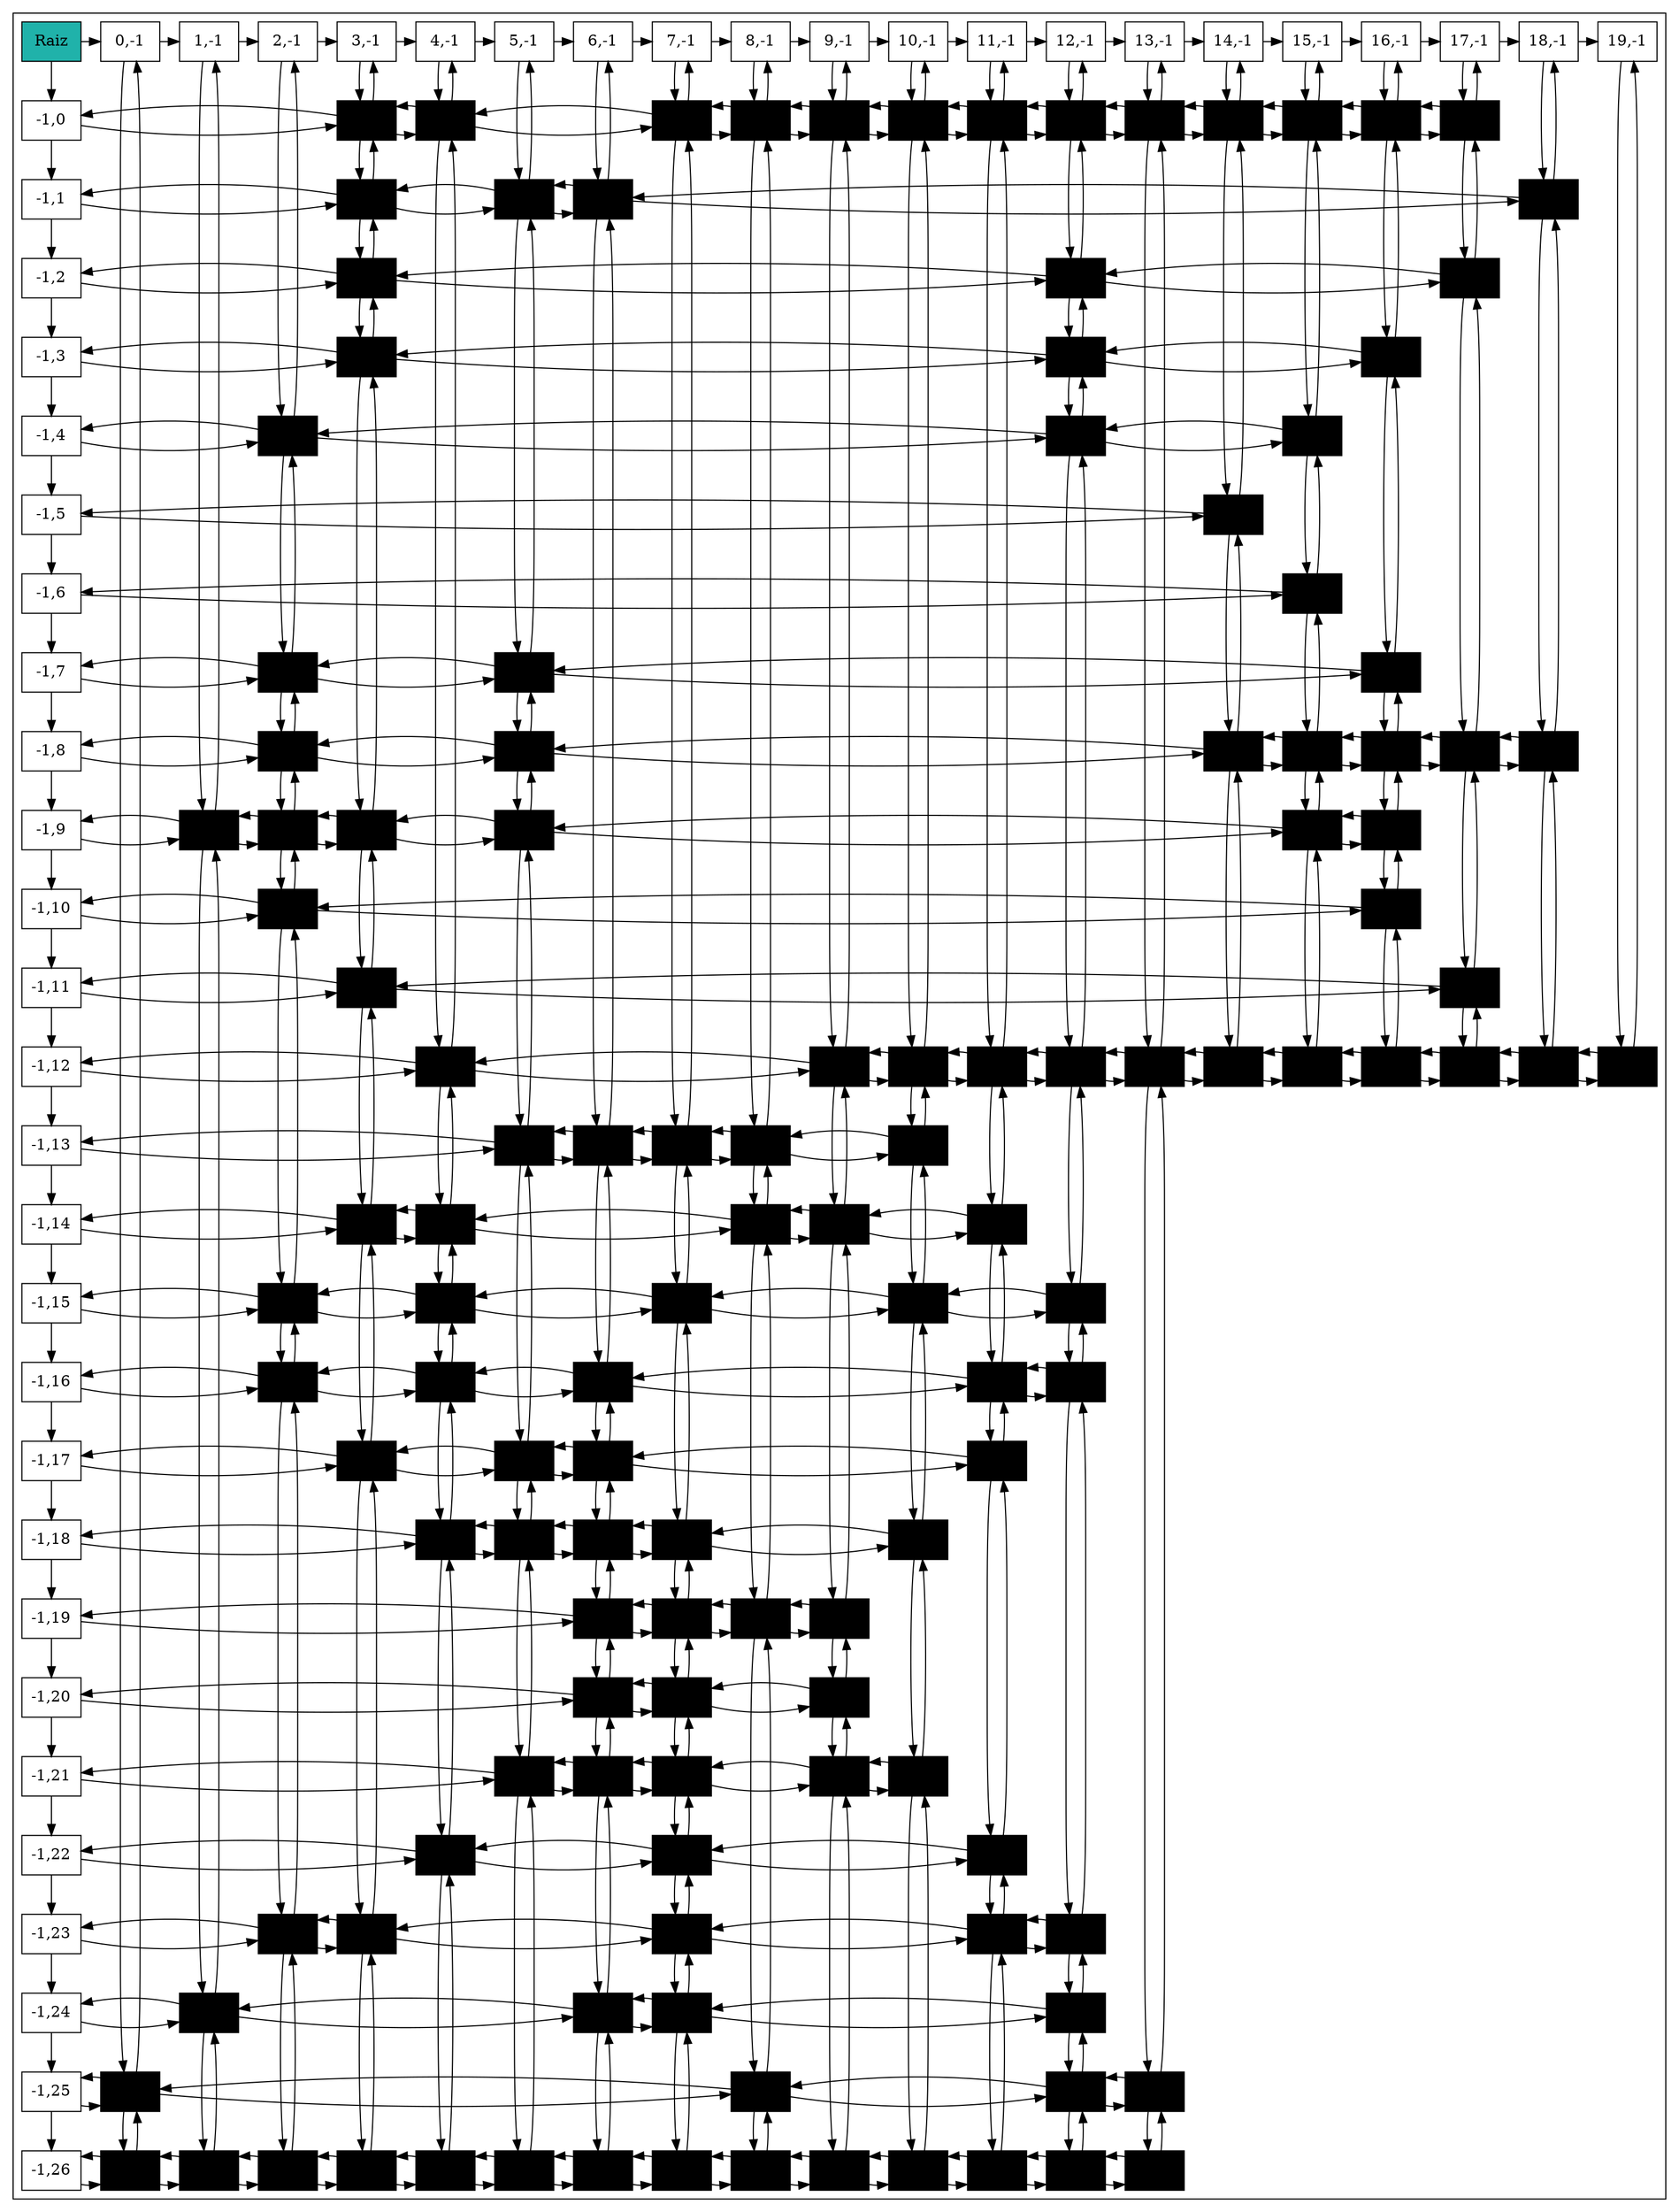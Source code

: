 digraph G {
node[shape=box style=filled];
subgraph cluster_0{
NodoRaiz[label="Raiz" fillcolor=lightseagreen]
Nodo1188957144[fillcolor=white label="-1,0" group=1];
Nodo757838328[fillcolor=white label="-1,1" group=1];
Nodo758883198[fillcolor=white label="-1,2" group=1];
Nodo699208814[fillcolor=white label="-1,3" group=1];
Nodo530274888[fillcolor=white label="-1,4" group=1];
Nodo1867488306[fillcolor=white label="-1,5" group=1];
Nodo530576118[fillcolor=white label="-1,6" group=1];
Nodo1590729487[fillcolor=white label="-1,7" group=1];
Nodo467452807[fillcolor=white label="-1,8" group=1];
Nodo148988610[fillcolor=white label="-1,9" group=1];
Nodo1745434986[fillcolor=white label="-1,10" group=1];
Nodo853270407[fillcolor=white label="-1,11" group=1];
Nodo1340535456[fillcolor=white label="-1,12" group=1];
Nodo1284669164[fillcolor=white label="-1,13" group=1];
Nodo1836174461[fillcolor=white label="-1,14" group=1];
Nodo20582835[fillcolor=white label="-1,15" group=1];
Nodo2033287366[fillcolor=white label="-1,16" group=1];
Nodo638313490[fillcolor=white label="-1,17" group=1];
Nodo1165674122[fillcolor=white label="-1,18" group=1];
Nodo345825311[fillcolor=white label="-1,19" group=1];
Nodo1641969146[fillcolor=white label="-1,20" group=1];
Nodo403453607[fillcolor=white label="-1,21" group=1];
Nodo189918650[fillcolor=white label="-1,22" group=1];
Nodo2025744599[fillcolor=white label="-1,23" group=1];
Nodo1792914335[fillcolor=white label="-1,24" group=1];
Nodo320670061[fillcolor=white label="-1,25" group=1];
Nodo396692105[fillcolor=white label="-1,26" group=1];
Nodo483799162[fillcolor=white label="0,-1" group=2];
Nodo454048052[fillcolor=white label="1,-1" group=3];
Nodo1623006554[fillcolor=white label="2,-1" group=4];
Nodo1609802374[fillcolor=white label="3,-1" group=5];
Nodo1913326818[fillcolor=white label="4,-1" group=6];
Nodo1757954574[fillcolor=white label="5,-1" group=7];
Nodo1612174720[fillcolor=white label="6,-1" group=8];
Nodo582139030[fillcolor=white label="7,-1" group=9];
Nodo150263870[fillcolor=white label="8,-1" group=10];
Nodo570827548[fillcolor=white label="9,-1" group=11];
Nodo2095274249[fillcolor=white label="10,-1" group=12];
Nodo1266818063[fillcolor=white label="11,-1" group=13];
Nodo1704532073[fillcolor=white label="12,-1" group=14];
Nodo1981077765[fillcolor=white label="13,-1" group=15];
Nodo282717663[fillcolor=white label="14,-1" group=16];
Nodo1264646575[fillcolor=white label="15,-1" group=17];
Nodo1712847610[fillcolor=white label="16,-1" group=18];
Nodo907795404[fillcolor=white label="17,-1" group=19];
Nodo1777561541[fillcolor=white label="18,-1" group=20];
Nodo621960917[fillcolor=white label="19,-1" group=21];
Nodo1188957144->Nodo757838328;
Nodo757838328->Nodo758883198;
Nodo758883198->Nodo699208814;
Nodo699208814->Nodo530274888;
Nodo530274888->Nodo1867488306;
Nodo1867488306->Nodo530576118;
Nodo530576118->Nodo1590729487;
Nodo1590729487->Nodo467452807;
Nodo467452807->Nodo148988610;
Nodo148988610->Nodo1745434986;
Nodo1745434986->Nodo853270407;
Nodo853270407->Nodo1340535456;
Nodo1340535456->Nodo1284669164;
Nodo1284669164->Nodo1836174461;
Nodo1836174461->Nodo20582835;
Nodo20582835->Nodo2033287366;
Nodo2033287366->Nodo638313490;
Nodo638313490->Nodo1165674122;
Nodo1165674122->Nodo345825311;
Nodo345825311->Nodo1641969146;
Nodo1641969146->Nodo403453607;
Nodo403453607->Nodo189918650;
Nodo189918650->Nodo2025744599;
Nodo2025744599->Nodo1792914335;
Nodo1792914335->Nodo320670061;
Nodo320670061->Nodo396692105;
Nodo483799162->Nodo454048052
Nodo454048052->Nodo1623006554
Nodo1623006554->Nodo1609802374
Nodo1609802374->Nodo1913326818
Nodo1913326818->Nodo1757954574
Nodo1757954574->Nodo1612174720
Nodo1612174720->Nodo582139030
Nodo582139030->Nodo150263870
Nodo150263870->Nodo570827548
Nodo570827548->Nodo2095274249
Nodo2095274249->Nodo1266818063
Nodo1266818063->Nodo1704532073
Nodo1704532073->Nodo1981077765
Nodo1981077765->Nodo282717663
Nodo282717663->Nodo1264646575
Nodo1264646575->Nodo1712847610
Nodo1712847610->Nodo907795404
Nodo907795404->Nodo1777561541
Nodo1777561541->Nodo621960917
NodoRaiz->Nodo1188957144;
NodoRaiz->Nodo483799162;
{rank=same;NodoRaiz;Nodo483799162;Nodo454048052;Nodo1623006554;Nodo1609802374;Nodo1913326818;Nodo1757954574;Nodo1612174720;Nodo582139030;Nodo150263870;Nodo570827548;Nodo2095274249;Nodo1266818063;Nodo1704532073;Nodo1981077765;Nodo282717663;Nodo1264646575;Nodo1712847610;Nodo907795404;Nodo1777561541;Nodo621960917}
Nodo1368000431[label="" fillcolor="#000000"group=5];
Nodo1889901473[label="" fillcolor="#000000"group=6];
Nodo2099285964[label="" fillcolor="#000000"group=9];
Nodo553941850[label="" fillcolor="#000000"group=10];
Nodo749193679[label="" fillcolor="#000000"group=11];
Nodo1656465149[label="" fillcolor="#000000"group=12];
Nodo454822793[label="" fillcolor="#000000"group=13];
Nodo423656731[label="" fillcolor="#000000"group=14];
Nodo188429901[label="" fillcolor="#000000"group=15];
Nodo881391001[label="" fillcolor="#000000"group=16];
Nodo1328804034[label="" fillcolor="#000000"group=17];
Nodo1426187418[label="" fillcolor="#000000"group=18];
Nodo123353385[label="" fillcolor="#000000"group=19];
Nodo2123857654[label="" fillcolor="#000000"group=5];
Nodo1386995901[label="" fillcolor="#000000"group=7];
Nodo2090227854[label="" fillcolor="#000000"group=8];
Nodo1947021414[label="" fillcolor="#000000"group=20];
Nodo1649553809[label="" fillcolor="#000000"group=5];
Nodo1197779895[label="" fillcolor="#000000"group=14];
Nodo724105482[label="" fillcolor="#000000"group=19];
Nodo1181032800[label="" fillcolor="#000000"group=5];
Nodo2065061680[label="" fillcolor="#000000"group=14];
Nodo1095761856[label="" fillcolor="#000000"group=18];
Nodo1717115207[label="" fillcolor="#000000"group=4];
Nodo436276213[label="" fillcolor="#000000"group=14];
Nodo596955414[label="" fillcolor="#000000"group=17];
Nodo1380150800[label="" fillcolor="#000000"group=16];
Nodo1981803909[label="" fillcolor="#000000"group=17];
Nodo334767321[label="" fillcolor="#000000"group=4];
Nodo1741377708[label="" fillcolor="#000000"group=7];
Nodo1399283794[label="" fillcolor="#000000"group=18];
Nodo1354738576[label="" fillcolor="#000000"group=4];
Nodo1497696199[label="" fillcolor="#000000"group=7];
Nodo504526564[label="" fillcolor="#000000"group=16];
Nodo745687827[label="" fillcolor="#000000"group=17];
Nodo1416494941[label="" fillcolor="#000000"group=18];
Nodo45632890[label="" fillcolor="#000000"group=19];
Nodo902316273[label="" fillcolor="#000000"group=20];
Nodo346476881[label="" fillcolor="#000000"group=3];
Nodo1786321936[label="" fillcolor="#000000"group=4];
Nodo1962957332[label="" fillcolor="#000000"group=5];
Nodo1203227108[label="" fillcolor="#000000"group=7];
Nodo227607415[label="" fillcolor="#000000"group=17];
Nodo791283529[label="" fillcolor="#000000"group=18];
Nodo1988341808[label="" fillcolor="#000000"group=4];
Nodo1864601203[label="" fillcolor="#000000"group=18];
Nodo2025554778[label="" fillcolor="#000000"group=5];
Nodo1454052257[label="" fillcolor="#000000"group=19];
Nodo676496252[label="" fillcolor="#000000"group=6];
Nodo397791044[label="" fillcolor="#000000"group=11];
Nodo734066605[label="" fillcolor="#000000"group=12];
Nodo377289565[label="" fillcolor="#000000"group=13];
Nodo1691552841[label="" fillcolor="#000000"group=14];
Nodo2123535344[label="" fillcolor="#000000"group=15];
Nodo918394346[label="" fillcolor="#000000"group=16];
Nodo80395498[label="" fillcolor="#000000"group=17];
Nodo1634501617[label="" fillcolor="#000000"group=18];
Nodo1135808189[label="" fillcolor="#000000"group=19];
Nodo216256091[label="" fillcolor="#000000"group=20];
Nodo619215813[label="" fillcolor="#000000"group=21];
Nodo1782061824[label="" fillcolor="#000000"group=7];
Nodo1506021994[label="" fillcolor="#000000"group=8];
Nodo893458448[label="" fillcolor="#000000"group=9];
Nodo1385200430[label="" fillcolor="#000000"group=10];
Nodo214121940[label="" fillcolor="#000000"group=12];
Nodo806379226[label="" fillcolor="#000000"group=5];
Nodo1004617156[label="" fillcolor="#000000"group=6];
Nodo1502941044[label="" fillcolor="#000000"group=10];
Nodo1041715778[label="" fillcolor="#000000"group=11];
Nodo1474173975[label="" fillcolor="#000000"group=13];
Nodo1269195166[label="" fillcolor="#000000"group=4];
Nodo2020196130[label="" fillcolor="#000000"group=6];
Nodo788304677[label="" fillcolor="#000000"group=9];
Nodo2121749033[label="" fillcolor="#000000"group=12];
Nodo1700992053[label="" fillcolor="#000000"group=14];
Nodo2030640488[label="" fillcolor="#000000"group=4];
Nodo1204697852[label="" fillcolor="#000000"group=6];
Nodo1396963268[label="" fillcolor="#000000"group=8];
Nodo1277963104[label="" fillcolor="#000000"group=13];
Nodo907621229[label="" fillcolor="#000000"group=14];
Nodo843479028[label="" fillcolor="#000000"group=5];
Nodo1952084988[label="" fillcolor="#000000"group=7];
Nodo2136698898[label="" fillcolor="#000000"group=8];
Nodo10921679[label="" fillcolor="#000000"group=13];
Nodo740777507[label="" fillcolor="#000000"group=6];
Nodo86813626[label="" fillcolor="#000000"group=7];
Nodo814347534[label="" fillcolor="#000000"group=8];
Nodo705746360[label="" fillcolor="#000000"group=9];
Nodo122326193[label="" fillcolor="#000000"group=12];
Nodo1033897994[label="" fillcolor="#000000"group=8];
Nodo878778931[label="" fillcolor="#000000"group=9];
Nodo158786036[label="" fillcolor="#000000"group=10];
Nodo1297358057[label="" fillcolor="#000000"group=11];
Nodo1550621357[label="" fillcolor="#000000"group=8];
Nodo1630615922[label="" fillcolor="#000000"group=9];
Nodo773022374[label="" fillcolor="#000000"group=11];
Nodo1115595982[label="" fillcolor="#000000"group=7];
Nodo370293819[label="" fillcolor="#000000"group=8];
Nodo2113957154[label="" fillcolor="#000000"group=9];
Nodo1261920040[label="" fillcolor="#000000"group=11];
Nodo1803754439[label="" fillcolor="#000000"group=12];
Nodo586136146[label="" fillcolor="#000000"group=6];
Nodo82051540[label="" fillcolor="#000000"group=9];
Nodo530763072[label="" fillcolor="#000000"group=13];
Nodo3597960[label="" fillcolor="#000000"group=4];
Nodo559125602[label="" fillcolor="#000000"group=5];
Nodo1980124773[label="" fillcolor="#000000"group=9];
Nodo1567957218[label="" fillcolor="#000000"group=13];
Nodo932381429[label="" fillcolor="#000000"group=14];
Nodo166526475[label="" fillcolor="#000000"group=3];
Nodo2037389989[label="" fillcolor="#000000"group=8];
Nodo76733380[label="" fillcolor="#000000"group=9];
Nodo1067461468[label="" fillcolor="#000000"group=14];
Nodo2081136807[label="" fillcolor="#000000"group=2];
Nodo1564280805[label="" fillcolor="#000000"group=10];
Nodo432877580[label="" fillcolor="#000000"group=14];
Nodo1633869721[label="" fillcolor="#000000"group=15];
Nodo648034527[label="" fillcolor="#000000"group=2];
Nodo1633407267[label="" fillcolor="#000000"group=3];
Nodo1384365837[label="" fillcolor="#000000"group=4];
Nodo1084473555[label="" fillcolor="#000000"group=5];
Nodo1380458329[label="" fillcolor="#000000"group=6];
Nodo2114196154[label="" fillcolor="#000000"group=7];
Nodo1938123319[label="" fillcolor="#000000"group=8];
Nodo654906746[label="" fillcolor="#000000"group=9];
Nodo2125216494[label="" fillcolor="#000000"group=10];
Nodo1968947327[label="" fillcolor="#000000"group=11];
Nodo722767276[label="" fillcolor="#000000"group=12];
Nodo1880398212[label="" fillcolor="#000000"group=13];
Nodo299975300[label="" fillcolor="#000000"group=14];
Nodo1633443300[label="" fillcolor="#000000"group=15];
{rank=same}
Nodo1188957144->Nodo1368000431;
Nodo1188957144->Nodo1368000431[dir=back];
Nodo1368000431->Nodo1889901473;
Nodo1368000431->Nodo1889901473[dir=back];
Nodo1889901473->Nodo2099285964;
Nodo1889901473->Nodo2099285964[dir=back];
Nodo2099285964->Nodo553941850;
Nodo2099285964->Nodo553941850[dir=back];
Nodo553941850->Nodo749193679;
Nodo553941850->Nodo749193679[dir=back];
Nodo749193679->Nodo1656465149;
Nodo749193679->Nodo1656465149[dir=back];
Nodo1656465149->Nodo454822793;
Nodo1656465149->Nodo454822793[dir=back];
Nodo454822793->Nodo423656731;
Nodo454822793->Nodo423656731[dir=back];
Nodo423656731->Nodo188429901;
Nodo423656731->Nodo188429901[dir=back];
Nodo188429901->Nodo881391001;
Nodo188429901->Nodo881391001[dir=back];
Nodo881391001->Nodo1328804034;
Nodo881391001->Nodo1328804034[dir=back];
Nodo1328804034->Nodo1426187418;
Nodo1328804034->Nodo1426187418[dir=back];
Nodo1426187418->Nodo123353385;
Nodo1426187418->Nodo123353385[dir=back];
{rank=same;Nodo1188957144;Nodo1368000431;Nodo1889901473;Nodo2099285964;Nodo553941850;Nodo749193679;Nodo1656465149;Nodo454822793;Nodo423656731;Nodo188429901;Nodo881391001;Nodo1328804034;Nodo1426187418;Nodo123353385}
Nodo757838328->Nodo2123857654;
Nodo757838328->Nodo2123857654[dir=back];
Nodo2123857654->Nodo1386995901;
Nodo2123857654->Nodo1386995901[dir=back];
Nodo1386995901->Nodo2090227854;
Nodo1386995901->Nodo2090227854[dir=back];
Nodo2090227854->Nodo1947021414;
Nodo2090227854->Nodo1947021414[dir=back];
{rank=same;Nodo757838328;Nodo2123857654;Nodo1386995901;Nodo2090227854;Nodo1947021414}
Nodo758883198->Nodo1649553809;
Nodo758883198->Nodo1649553809[dir=back];
Nodo1649553809->Nodo1197779895;
Nodo1649553809->Nodo1197779895[dir=back];
Nodo1197779895->Nodo724105482;
Nodo1197779895->Nodo724105482[dir=back];
{rank=same;Nodo758883198;Nodo1649553809;Nodo1197779895;Nodo724105482}
Nodo699208814->Nodo1181032800;
Nodo699208814->Nodo1181032800[dir=back];
Nodo1181032800->Nodo2065061680;
Nodo1181032800->Nodo2065061680[dir=back];
Nodo2065061680->Nodo1095761856;
Nodo2065061680->Nodo1095761856[dir=back];
{rank=same;Nodo699208814;Nodo1181032800;Nodo2065061680;Nodo1095761856}
Nodo530274888->Nodo1717115207;
Nodo530274888->Nodo1717115207[dir=back];
Nodo1717115207->Nodo436276213;
Nodo1717115207->Nodo436276213[dir=back];
Nodo436276213->Nodo596955414;
Nodo436276213->Nodo596955414[dir=back];
{rank=same;Nodo530274888;Nodo1717115207;Nodo436276213;Nodo596955414}
Nodo1867488306->Nodo1380150800;
Nodo1867488306->Nodo1380150800[dir=back];
{rank=same;Nodo1867488306;Nodo1380150800}
Nodo530576118->Nodo1981803909;
Nodo530576118->Nodo1981803909[dir=back];
{rank=same;Nodo530576118;Nodo1981803909}
Nodo1590729487->Nodo334767321;
Nodo1590729487->Nodo334767321[dir=back];
Nodo334767321->Nodo1741377708;
Nodo334767321->Nodo1741377708[dir=back];
Nodo1741377708->Nodo1399283794;
Nodo1741377708->Nodo1399283794[dir=back];
{rank=same;Nodo1590729487;Nodo334767321;Nodo1741377708;Nodo1399283794}
Nodo467452807->Nodo1354738576;
Nodo467452807->Nodo1354738576[dir=back];
Nodo1354738576->Nodo1497696199;
Nodo1354738576->Nodo1497696199[dir=back];
Nodo1497696199->Nodo504526564;
Nodo1497696199->Nodo504526564[dir=back];
Nodo504526564->Nodo745687827;
Nodo504526564->Nodo745687827[dir=back];
Nodo745687827->Nodo1416494941;
Nodo745687827->Nodo1416494941[dir=back];
Nodo1416494941->Nodo45632890;
Nodo1416494941->Nodo45632890[dir=back];
Nodo45632890->Nodo902316273;
Nodo45632890->Nodo902316273[dir=back];
{rank=same;Nodo467452807;Nodo1354738576;Nodo1497696199;Nodo504526564;Nodo745687827;Nodo1416494941;Nodo45632890;Nodo902316273}
Nodo148988610->Nodo346476881;
Nodo148988610->Nodo346476881[dir=back];
Nodo346476881->Nodo1786321936;
Nodo346476881->Nodo1786321936[dir=back];
Nodo1786321936->Nodo1962957332;
Nodo1786321936->Nodo1962957332[dir=back];
Nodo1962957332->Nodo1203227108;
Nodo1962957332->Nodo1203227108[dir=back];
Nodo1203227108->Nodo227607415;
Nodo1203227108->Nodo227607415[dir=back];
Nodo227607415->Nodo791283529;
Nodo227607415->Nodo791283529[dir=back];
{rank=same;Nodo148988610;Nodo346476881;Nodo1786321936;Nodo1962957332;Nodo1203227108;Nodo227607415;Nodo791283529}
Nodo1745434986->Nodo1988341808;
Nodo1745434986->Nodo1988341808[dir=back];
Nodo1988341808->Nodo1864601203;
Nodo1988341808->Nodo1864601203[dir=back];
{rank=same;Nodo1745434986;Nodo1988341808;Nodo1864601203}
Nodo853270407->Nodo2025554778;
Nodo853270407->Nodo2025554778[dir=back];
Nodo2025554778->Nodo1454052257;
Nodo2025554778->Nodo1454052257[dir=back];
{rank=same;Nodo853270407;Nodo2025554778;Nodo1454052257}
Nodo1340535456->Nodo676496252;
Nodo1340535456->Nodo676496252[dir=back];
Nodo676496252->Nodo397791044;
Nodo676496252->Nodo397791044[dir=back];
Nodo397791044->Nodo734066605;
Nodo397791044->Nodo734066605[dir=back];
Nodo734066605->Nodo377289565;
Nodo734066605->Nodo377289565[dir=back];
Nodo377289565->Nodo1691552841;
Nodo377289565->Nodo1691552841[dir=back];
Nodo1691552841->Nodo2123535344;
Nodo1691552841->Nodo2123535344[dir=back];
Nodo2123535344->Nodo918394346;
Nodo2123535344->Nodo918394346[dir=back];
Nodo918394346->Nodo80395498;
Nodo918394346->Nodo80395498[dir=back];
Nodo80395498->Nodo1634501617;
Nodo80395498->Nodo1634501617[dir=back];
Nodo1634501617->Nodo1135808189;
Nodo1634501617->Nodo1135808189[dir=back];
Nodo1135808189->Nodo216256091;
Nodo1135808189->Nodo216256091[dir=back];
Nodo216256091->Nodo619215813;
Nodo216256091->Nodo619215813[dir=back];
{rank=same;Nodo1340535456;Nodo676496252;Nodo397791044;Nodo734066605;Nodo377289565;Nodo1691552841;Nodo2123535344;Nodo918394346;Nodo80395498;Nodo1634501617;Nodo1135808189;Nodo216256091;Nodo619215813}
Nodo1284669164->Nodo1782061824;
Nodo1284669164->Nodo1782061824[dir=back];
Nodo1782061824->Nodo1506021994;
Nodo1782061824->Nodo1506021994[dir=back];
Nodo1506021994->Nodo893458448;
Nodo1506021994->Nodo893458448[dir=back];
Nodo893458448->Nodo1385200430;
Nodo893458448->Nodo1385200430[dir=back];
Nodo1385200430->Nodo214121940;
Nodo1385200430->Nodo214121940[dir=back];
{rank=same;Nodo1284669164;Nodo1782061824;Nodo1506021994;Nodo893458448;Nodo1385200430;Nodo214121940}
Nodo1836174461->Nodo806379226;
Nodo1836174461->Nodo806379226[dir=back];
Nodo806379226->Nodo1004617156;
Nodo806379226->Nodo1004617156[dir=back];
Nodo1004617156->Nodo1502941044;
Nodo1004617156->Nodo1502941044[dir=back];
Nodo1502941044->Nodo1041715778;
Nodo1502941044->Nodo1041715778[dir=back];
Nodo1041715778->Nodo1474173975;
Nodo1041715778->Nodo1474173975[dir=back];
{rank=same;Nodo1836174461;Nodo806379226;Nodo1004617156;Nodo1502941044;Nodo1041715778;Nodo1474173975}
Nodo20582835->Nodo1269195166;
Nodo20582835->Nodo1269195166[dir=back];
Nodo1269195166->Nodo2020196130;
Nodo1269195166->Nodo2020196130[dir=back];
Nodo2020196130->Nodo788304677;
Nodo2020196130->Nodo788304677[dir=back];
Nodo788304677->Nodo2121749033;
Nodo788304677->Nodo2121749033[dir=back];
Nodo2121749033->Nodo1700992053;
Nodo2121749033->Nodo1700992053[dir=back];
{rank=same;Nodo20582835;Nodo1269195166;Nodo2020196130;Nodo788304677;Nodo2121749033;Nodo1700992053}
Nodo2033287366->Nodo2030640488;
Nodo2033287366->Nodo2030640488[dir=back];
Nodo2030640488->Nodo1204697852;
Nodo2030640488->Nodo1204697852[dir=back];
Nodo1204697852->Nodo1396963268;
Nodo1204697852->Nodo1396963268[dir=back];
Nodo1396963268->Nodo1277963104;
Nodo1396963268->Nodo1277963104[dir=back];
Nodo1277963104->Nodo907621229;
Nodo1277963104->Nodo907621229[dir=back];
{rank=same;Nodo2033287366;Nodo2030640488;Nodo1204697852;Nodo1396963268;Nodo1277963104;Nodo907621229}
Nodo638313490->Nodo843479028;
Nodo638313490->Nodo843479028[dir=back];
Nodo843479028->Nodo1952084988;
Nodo843479028->Nodo1952084988[dir=back];
Nodo1952084988->Nodo2136698898;
Nodo1952084988->Nodo2136698898[dir=back];
Nodo2136698898->Nodo10921679;
Nodo2136698898->Nodo10921679[dir=back];
{rank=same;Nodo638313490;Nodo843479028;Nodo1952084988;Nodo2136698898;Nodo10921679}
Nodo1165674122->Nodo740777507;
Nodo1165674122->Nodo740777507[dir=back];
Nodo740777507->Nodo86813626;
Nodo740777507->Nodo86813626[dir=back];
Nodo86813626->Nodo814347534;
Nodo86813626->Nodo814347534[dir=back];
Nodo814347534->Nodo705746360;
Nodo814347534->Nodo705746360[dir=back];
Nodo705746360->Nodo122326193;
Nodo705746360->Nodo122326193[dir=back];
{rank=same;Nodo1165674122;Nodo740777507;Nodo86813626;Nodo814347534;Nodo705746360;Nodo122326193}
Nodo345825311->Nodo1033897994;
Nodo345825311->Nodo1033897994[dir=back];
Nodo1033897994->Nodo878778931;
Nodo1033897994->Nodo878778931[dir=back];
Nodo878778931->Nodo158786036;
Nodo878778931->Nodo158786036[dir=back];
Nodo158786036->Nodo1297358057;
Nodo158786036->Nodo1297358057[dir=back];
{rank=same;Nodo345825311;Nodo1033897994;Nodo878778931;Nodo158786036;Nodo1297358057}
Nodo1641969146->Nodo1550621357;
Nodo1641969146->Nodo1550621357[dir=back];
Nodo1550621357->Nodo1630615922;
Nodo1550621357->Nodo1630615922[dir=back];
Nodo1630615922->Nodo773022374;
Nodo1630615922->Nodo773022374[dir=back];
{rank=same;Nodo1641969146;Nodo1550621357;Nodo1630615922;Nodo773022374}
Nodo403453607->Nodo1115595982;
Nodo403453607->Nodo1115595982[dir=back];
Nodo1115595982->Nodo370293819;
Nodo1115595982->Nodo370293819[dir=back];
Nodo370293819->Nodo2113957154;
Nodo370293819->Nodo2113957154[dir=back];
Nodo2113957154->Nodo1261920040;
Nodo2113957154->Nodo1261920040[dir=back];
Nodo1261920040->Nodo1803754439;
Nodo1261920040->Nodo1803754439[dir=back];
{rank=same;Nodo403453607;Nodo1115595982;Nodo370293819;Nodo2113957154;Nodo1261920040;Nodo1803754439}
Nodo189918650->Nodo586136146;
Nodo189918650->Nodo586136146[dir=back];
Nodo586136146->Nodo82051540;
Nodo586136146->Nodo82051540[dir=back];
Nodo82051540->Nodo530763072;
Nodo82051540->Nodo530763072[dir=back];
{rank=same;Nodo189918650;Nodo586136146;Nodo82051540;Nodo530763072}
Nodo2025744599->Nodo3597960;
Nodo2025744599->Nodo3597960[dir=back];
Nodo3597960->Nodo559125602;
Nodo3597960->Nodo559125602[dir=back];
Nodo559125602->Nodo1980124773;
Nodo559125602->Nodo1980124773[dir=back];
Nodo1980124773->Nodo1567957218;
Nodo1980124773->Nodo1567957218[dir=back];
Nodo1567957218->Nodo932381429;
Nodo1567957218->Nodo932381429[dir=back];
{rank=same;Nodo2025744599;Nodo3597960;Nodo559125602;Nodo1980124773;Nodo1567957218;Nodo932381429}
Nodo1792914335->Nodo166526475;
Nodo1792914335->Nodo166526475[dir=back];
Nodo166526475->Nodo2037389989;
Nodo166526475->Nodo2037389989[dir=back];
Nodo2037389989->Nodo76733380;
Nodo2037389989->Nodo76733380[dir=back];
Nodo76733380->Nodo1067461468;
Nodo76733380->Nodo1067461468[dir=back];
{rank=same;Nodo1792914335;Nodo166526475;Nodo2037389989;Nodo76733380;Nodo1067461468}
Nodo320670061->Nodo2081136807;
Nodo320670061->Nodo2081136807[dir=back];
Nodo2081136807->Nodo1564280805;
Nodo2081136807->Nodo1564280805[dir=back];
Nodo1564280805->Nodo432877580;
Nodo1564280805->Nodo432877580[dir=back];
Nodo432877580->Nodo1633869721;
Nodo432877580->Nodo1633869721[dir=back];
{rank=same;Nodo320670061;Nodo2081136807;Nodo1564280805;Nodo432877580;Nodo1633869721}
Nodo396692105->Nodo648034527;
Nodo396692105->Nodo648034527[dir=back];
Nodo648034527->Nodo1633407267;
Nodo648034527->Nodo1633407267[dir=back];
Nodo1633407267->Nodo1384365837;
Nodo1633407267->Nodo1384365837[dir=back];
Nodo1384365837->Nodo1084473555;
Nodo1384365837->Nodo1084473555[dir=back];
Nodo1084473555->Nodo1380458329;
Nodo1084473555->Nodo1380458329[dir=back];
Nodo1380458329->Nodo2114196154;
Nodo1380458329->Nodo2114196154[dir=back];
Nodo2114196154->Nodo1938123319;
Nodo2114196154->Nodo1938123319[dir=back];
Nodo1938123319->Nodo654906746;
Nodo1938123319->Nodo654906746[dir=back];
Nodo654906746->Nodo2125216494;
Nodo654906746->Nodo2125216494[dir=back];
Nodo2125216494->Nodo1968947327;
Nodo2125216494->Nodo1968947327[dir=back];
Nodo1968947327->Nodo722767276;
Nodo1968947327->Nodo722767276[dir=back];
Nodo722767276->Nodo1880398212;
Nodo722767276->Nodo1880398212[dir=back];
Nodo1880398212->Nodo299975300;
Nodo1880398212->Nodo299975300[dir=back];
Nodo299975300->Nodo1633443300;
Nodo299975300->Nodo1633443300[dir=back];
{rank=same;Nodo396692105;Nodo648034527;Nodo1633407267;Nodo1384365837;Nodo1084473555;Nodo1380458329;Nodo2114196154;Nodo1938123319;Nodo654906746;Nodo2125216494;Nodo1968947327;Nodo722767276;Nodo1880398212;Nodo299975300;Nodo1633443300}
Nodo483799162->Nodo2081136807;
Nodo483799162->Nodo2081136807[dir=back];
Nodo454048052->Nodo346476881;
Nodo454048052->Nodo346476881[dir=back];
Nodo1623006554->Nodo1717115207;
Nodo1623006554->Nodo1717115207[dir=back];
Nodo1609802374->Nodo1368000431;
Nodo1609802374->Nodo1368000431[dir=back];
Nodo1913326818->Nodo1889901473;
Nodo1913326818->Nodo1889901473[dir=back];
Nodo1757954574->Nodo1386995901;
Nodo1757954574->Nodo1386995901[dir=back];
Nodo1612174720->Nodo2090227854;
Nodo1612174720->Nodo2090227854[dir=back];
Nodo582139030->Nodo2099285964;
Nodo582139030->Nodo2099285964[dir=back];
Nodo150263870->Nodo553941850;
Nodo150263870->Nodo553941850[dir=back];
Nodo570827548->Nodo749193679;
Nodo570827548->Nodo749193679[dir=back];
Nodo2095274249->Nodo1656465149;
Nodo2095274249->Nodo1656465149[dir=back];
Nodo1266818063->Nodo454822793;
Nodo1266818063->Nodo454822793[dir=back];
Nodo1704532073->Nodo423656731;
Nodo1704532073->Nodo423656731[dir=back];
Nodo1981077765->Nodo188429901;
Nodo1981077765->Nodo188429901[dir=back];
Nodo282717663->Nodo881391001;
Nodo282717663->Nodo881391001[dir=back];
Nodo1264646575->Nodo1328804034;
Nodo1264646575->Nodo1328804034[dir=back];
Nodo1712847610->Nodo1426187418;
Nodo1712847610->Nodo1426187418[dir=back];
Nodo907795404->Nodo123353385;
Nodo907795404->Nodo123353385[dir=back];
Nodo1777561541->Nodo1947021414;
Nodo1777561541->Nodo1947021414[dir=back];
Nodo621960917->Nodo619215813;
Nodo621960917->Nodo619215813[dir=back];
Nodo1368000431->Nodo2123857654;
Nodo1368000431->Nodo2123857654[dir=back];
Nodo1889901473->Nodo676496252;
Nodo1889901473->Nodo676496252[dir=back];
Nodo2099285964->Nodo893458448;
Nodo2099285964->Nodo893458448[dir=back];
Nodo553941850->Nodo1385200430;
Nodo553941850->Nodo1385200430[dir=back];
Nodo749193679->Nodo397791044;
Nodo749193679->Nodo397791044[dir=back];
Nodo1656465149->Nodo734066605;
Nodo1656465149->Nodo734066605[dir=back];
Nodo454822793->Nodo377289565;
Nodo454822793->Nodo377289565[dir=back];
Nodo423656731->Nodo1197779895;
Nodo423656731->Nodo1197779895[dir=back];
Nodo188429901->Nodo2123535344;
Nodo188429901->Nodo2123535344[dir=back];
Nodo881391001->Nodo1380150800;
Nodo881391001->Nodo1380150800[dir=back];
Nodo1328804034->Nodo596955414;
Nodo1328804034->Nodo596955414[dir=back];
Nodo1426187418->Nodo1095761856;
Nodo1426187418->Nodo1095761856[dir=back];
Nodo123353385->Nodo724105482;
Nodo123353385->Nodo724105482[dir=back];
Nodo2123857654->Nodo1649553809;
Nodo2123857654->Nodo1649553809[dir=back];
Nodo1386995901->Nodo1741377708;
Nodo1386995901->Nodo1741377708[dir=back];
Nodo2090227854->Nodo1506021994;
Nodo2090227854->Nodo1506021994[dir=back];
Nodo1947021414->Nodo902316273;
Nodo1947021414->Nodo902316273[dir=back];
Nodo1649553809->Nodo1181032800;
Nodo1649553809->Nodo1181032800[dir=back];
Nodo1197779895->Nodo2065061680;
Nodo1197779895->Nodo2065061680[dir=back];
Nodo724105482->Nodo45632890;
Nodo724105482->Nodo45632890[dir=back];
Nodo1181032800->Nodo1962957332;
Nodo1181032800->Nodo1962957332[dir=back];
Nodo2065061680->Nodo436276213;
Nodo2065061680->Nodo436276213[dir=back];
Nodo1095761856->Nodo1399283794;
Nodo1095761856->Nodo1399283794[dir=back];
Nodo1717115207->Nodo334767321;
Nodo1717115207->Nodo334767321[dir=back];
Nodo436276213->Nodo1691552841;
Nodo436276213->Nodo1691552841[dir=back];
Nodo596955414->Nodo1981803909;
Nodo596955414->Nodo1981803909[dir=back];
Nodo1380150800->Nodo504526564;
Nodo1380150800->Nodo504526564[dir=back];
Nodo1981803909->Nodo745687827;
Nodo1981803909->Nodo745687827[dir=back];
Nodo334767321->Nodo1354738576;
Nodo334767321->Nodo1354738576[dir=back];
Nodo1741377708->Nodo1497696199;
Nodo1741377708->Nodo1497696199[dir=back];
Nodo1399283794->Nodo1416494941;
Nodo1399283794->Nodo1416494941[dir=back];
Nodo1354738576->Nodo1786321936;
Nodo1354738576->Nodo1786321936[dir=back];
Nodo1497696199->Nodo1203227108;
Nodo1497696199->Nodo1203227108[dir=back];
Nodo504526564->Nodo918394346;
Nodo504526564->Nodo918394346[dir=back];
Nodo745687827->Nodo227607415;
Nodo745687827->Nodo227607415[dir=back];
Nodo1416494941->Nodo791283529;
Nodo1416494941->Nodo791283529[dir=back];
Nodo45632890->Nodo1454052257;
Nodo45632890->Nodo1454052257[dir=back];
Nodo902316273->Nodo216256091;
Nodo902316273->Nodo216256091[dir=back];
Nodo346476881->Nodo166526475;
Nodo346476881->Nodo166526475[dir=back];
Nodo1786321936->Nodo1988341808;
Nodo1786321936->Nodo1988341808[dir=back];
Nodo1962957332->Nodo2025554778;
Nodo1962957332->Nodo2025554778[dir=back];
Nodo1203227108->Nodo1782061824;
Nodo1203227108->Nodo1782061824[dir=back];
Nodo227607415->Nodo80395498;
Nodo227607415->Nodo80395498[dir=back];
Nodo791283529->Nodo1864601203;
Nodo791283529->Nodo1864601203[dir=back];
Nodo1988341808->Nodo1269195166;
Nodo1988341808->Nodo1269195166[dir=back];
Nodo1864601203->Nodo1634501617;
Nodo1864601203->Nodo1634501617[dir=back];
Nodo2025554778->Nodo806379226;
Nodo2025554778->Nodo806379226[dir=back];
Nodo1454052257->Nodo1135808189;
Nodo1454052257->Nodo1135808189[dir=back];
Nodo676496252->Nodo1004617156;
Nodo676496252->Nodo1004617156[dir=back];
Nodo397791044->Nodo1041715778;
Nodo397791044->Nodo1041715778[dir=back];
Nodo734066605->Nodo214121940;
Nodo734066605->Nodo214121940[dir=back];
Nodo377289565->Nodo1474173975;
Nodo377289565->Nodo1474173975[dir=back];
Nodo1691552841->Nodo1700992053;
Nodo1691552841->Nodo1700992053[dir=back];
Nodo2123535344->Nodo1633869721;
Nodo2123535344->Nodo1633869721[dir=back];
Nodo1782061824->Nodo1952084988;
Nodo1782061824->Nodo1952084988[dir=back];
Nodo1506021994->Nodo1396963268;
Nodo1506021994->Nodo1396963268[dir=back];
Nodo893458448->Nodo788304677;
Nodo893458448->Nodo788304677[dir=back];
Nodo1385200430->Nodo1502941044;
Nodo1385200430->Nodo1502941044[dir=back];
Nodo214121940->Nodo2121749033;
Nodo214121940->Nodo2121749033[dir=back];
Nodo806379226->Nodo843479028;
Nodo806379226->Nodo843479028[dir=back];
Nodo1004617156->Nodo2020196130;
Nodo1004617156->Nodo2020196130[dir=back];
Nodo1502941044->Nodo158786036;
Nodo1502941044->Nodo158786036[dir=back];
Nodo1041715778->Nodo1297358057;
Nodo1041715778->Nodo1297358057[dir=back];
Nodo1474173975->Nodo1277963104;
Nodo1474173975->Nodo1277963104[dir=back];
Nodo1269195166->Nodo2030640488;
Nodo1269195166->Nodo2030640488[dir=back];
Nodo2020196130->Nodo1204697852;
Nodo2020196130->Nodo1204697852[dir=back];
Nodo788304677->Nodo705746360;
Nodo788304677->Nodo705746360[dir=back];
Nodo2121749033->Nodo122326193;
Nodo2121749033->Nodo122326193[dir=back];
Nodo1700992053->Nodo907621229;
Nodo1700992053->Nodo907621229[dir=back];
Nodo2030640488->Nodo3597960;
Nodo2030640488->Nodo3597960[dir=back];
Nodo1204697852->Nodo740777507;
Nodo1204697852->Nodo740777507[dir=back];
Nodo1396963268->Nodo2136698898;
Nodo1396963268->Nodo2136698898[dir=back];
Nodo1277963104->Nodo10921679;
Nodo1277963104->Nodo10921679[dir=back];
Nodo907621229->Nodo932381429;
Nodo907621229->Nodo932381429[dir=back];
Nodo843479028->Nodo559125602;
Nodo843479028->Nodo559125602[dir=back];
Nodo1952084988->Nodo86813626;
Nodo1952084988->Nodo86813626[dir=back];
Nodo2136698898->Nodo814347534;
Nodo2136698898->Nodo814347534[dir=back];
Nodo10921679->Nodo530763072;
Nodo10921679->Nodo530763072[dir=back];
Nodo740777507->Nodo586136146;
Nodo740777507->Nodo586136146[dir=back];
Nodo86813626->Nodo1115595982;
Nodo86813626->Nodo1115595982[dir=back];
Nodo814347534->Nodo1033897994;
Nodo814347534->Nodo1033897994[dir=back];
Nodo705746360->Nodo878778931;
Nodo705746360->Nodo878778931[dir=back];
Nodo122326193->Nodo1803754439;
Nodo122326193->Nodo1803754439[dir=back];
Nodo1033897994->Nodo1550621357;
Nodo1033897994->Nodo1550621357[dir=back];
Nodo878778931->Nodo1630615922;
Nodo878778931->Nodo1630615922[dir=back];
Nodo158786036->Nodo1564280805;
Nodo158786036->Nodo1564280805[dir=back];
Nodo1297358057->Nodo773022374;
Nodo1297358057->Nodo773022374[dir=back];
Nodo1550621357->Nodo370293819;
Nodo1550621357->Nodo370293819[dir=back];
Nodo1630615922->Nodo2113957154;
Nodo1630615922->Nodo2113957154[dir=back];
Nodo773022374->Nodo1261920040;
Nodo773022374->Nodo1261920040[dir=back];
Nodo1115595982->Nodo2114196154;
Nodo1115595982->Nodo2114196154[dir=back];
Nodo370293819->Nodo2037389989;
Nodo370293819->Nodo2037389989[dir=back];
Nodo2113957154->Nodo82051540;
Nodo2113957154->Nodo82051540[dir=back];
Nodo1261920040->Nodo1968947327;
Nodo1261920040->Nodo1968947327[dir=back];
Nodo1803754439->Nodo722767276;
Nodo1803754439->Nodo722767276[dir=back];
Nodo586136146->Nodo1380458329;
Nodo586136146->Nodo1380458329[dir=back];
Nodo82051540->Nodo1980124773;
Nodo82051540->Nodo1980124773[dir=back];
Nodo530763072->Nodo1567957218;
Nodo530763072->Nodo1567957218[dir=back];
Nodo3597960->Nodo1384365837;
Nodo3597960->Nodo1384365837[dir=back];
Nodo559125602->Nodo1084473555;
Nodo559125602->Nodo1084473555[dir=back];
Nodo1980124773->Nodo76733380;
Nodo1980124773->Nodo76733380[dir=back];
Nodo1567957218->Nodo1880398212;
Nodo1567957218->Nodo1880398212[dir=back];
Nodo932381429->Nodo1067461468;
Nodo932381429->Nodo1067461468[dir=back];
Nodo166526475->Nodo1633407267;
Nodo166526475->Nodo1633407267[dir=back];
Nodo2037389989->Nodo1938123319;
Nodo2037389989->Nodo1938123319[dir=back];
Nodo76733380->Nodo654906746;
Nodo76733380->Nodo654906746[dir=back];
Nodo1067461468->Nodo432877580;
Nodo1067461468->Nodo432877580[dir=back];
Nodo2081136807->Nodo648034527;
Nodo2081136807->Nodo648034527[dir=back];
Nodo1564280805->Nodo2125216494;
Nodo1564280805->Nodo2125216494[dir=back];
Nodo432877580->Nodo299975300;
Nodo432877580->Nodo299975300[dir=back];
Nodo1633869721->Nodo1633443300;
Nodo1633869721->Nodo1633443300[dir=back];
}
}